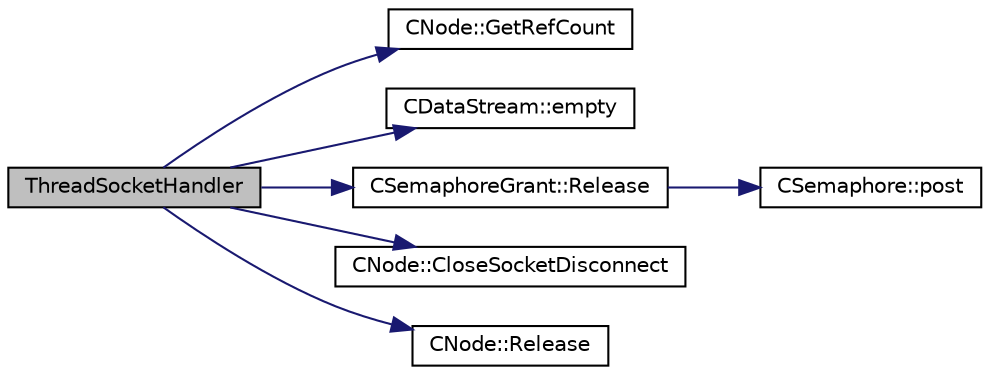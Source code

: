 digraph "ThreadSocketHandler"
{
  edge [fontname="Helvetica",fontsize="10",labelfontname="Helvetica",labelfontsize="10"];
  node [fontname="Helvetica",fontsize="10",shape=record];
  rankdir="LR";
  Node378 [label="ThreadSocketHandler",height=0.2,width=0.4,color="black", fillcolor="grey75", style="filled", fontcolor="black"];
  Node378 -> Node379 [color="midnightblue",fontsize="10",style="solid",fontname="Helvetica"];
  Node379 [label="CNode::GetRefCount",height=0.2,width=0.4,color="black", fillcolor="white", style="filled",URL="$d1/d64/class_c_node.html#a72211aaf51af2e981e6b8a1deb73c836"];
  Node378 -> Node380 [color="midnightblue",fontsize="10",style="solid",fontname="Helvetica"];
  Node380 [label="CDataStream::empty",height=0.2,width=0.4,color="black", fillcolor="white", style="filled",URL="$d5/d41/class_c_data_stream.html#ab2633ac67f098dad30d03291741c2e42"];
  Node378 -> Node381 [color="midnightblue",fontsize="10",style="solid",fontname="Helvetica"];
  Node381 [label="CSemaphoreGrant::Release",height=0.2,width=0.4,color="black", fillcolor="white", style="filled",URL="$d6/d2f/class_c_semaphore_grant.html#a8d985eeace74e037baeb39bd2d586576"];
  Node381 -> Node382 [color="midnightblue",fontsize="10",style="solid",fontname="Helvetica"];
  Node382 [label="CSemaphore::post",height=0.2,width=0.4,color="black", fillcolor="white", style="filled",URL="$d0/d06/class_c_semaphore.html#af6a956f6c191e824485fd3af6db39318"];
  Node378 -> Node383 [color="midnightblue",fontsize="10",style="solid",fontname="Helvetica"];
  Node383 [label="CNode::CloseSocketDisconnect",height=0.2,width=0.4,color="black", fillcolor="white", style="filled",URL="$d1/d64/class_c_node.html#a63a6091a0b0fc0987d9436e1ec708423"];
  Node378 -> Node384 [color="midnightblue",fontsize="10",style="solid",fontname="Helvetica"];
  Node384 [label="CNode::Release",height=0.2,width=0.4,color="black", fillcolor="white", style="filled",URL="$d1/d64/class_c_node.html#af804bf7c7f9794e80a3b916e1befece9"];
}
